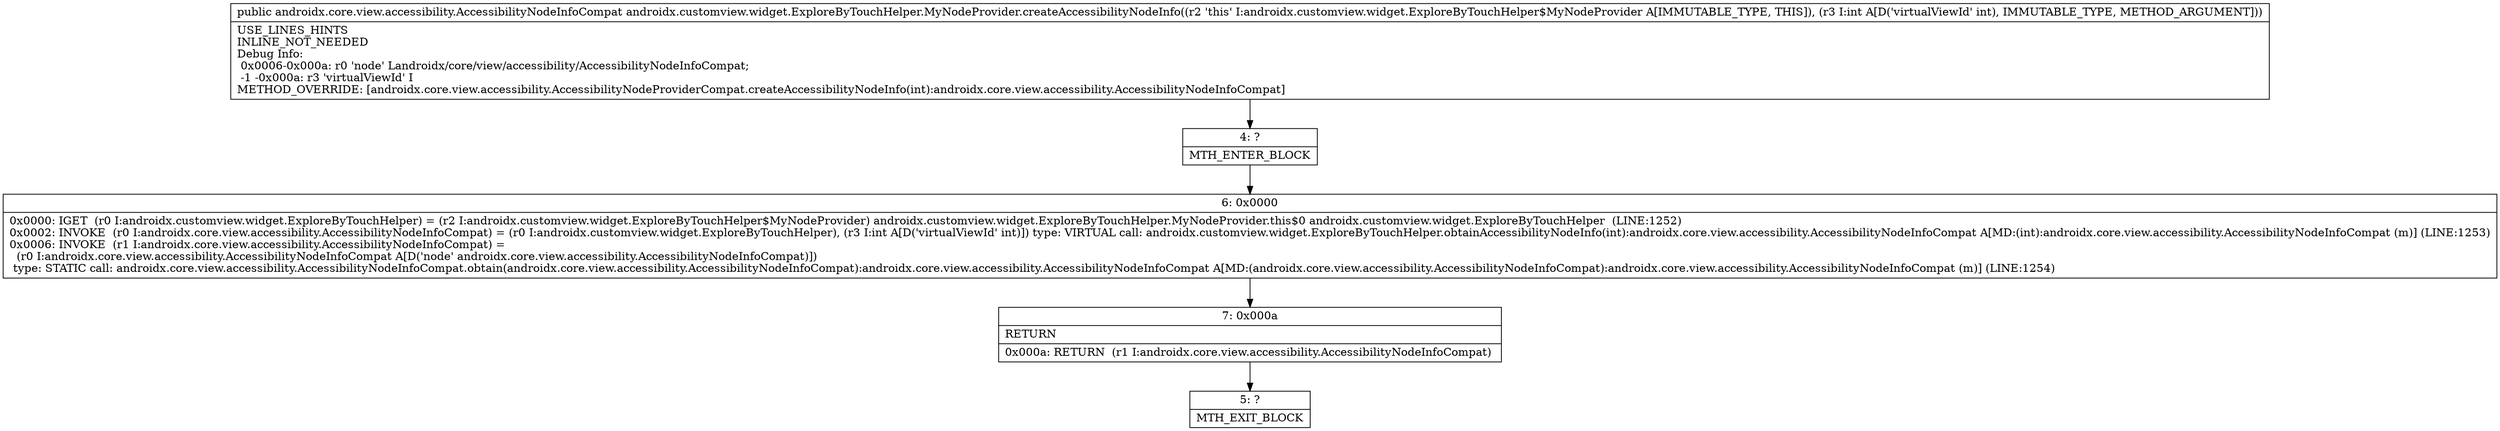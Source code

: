 digraph "CFG forandroidx.customview.widget.ExploreByTouchHelper.MyNodeProvider.createAccessibilityNodeInfo(I)Landroidx\/core\/view\/accessibility\/AccessibilityNodeInfoCompat;" {
Node_4 [shape=record,label="{4\:\ ?|MTH_ENTER_BLOCK\l}"];
Node_6 [shape=record,label="{6\:\ 0x0000|0x0000: IGET  (r0 I:androidx.customview.widget.ExploreByTouchHelper) = (r2 I:androidx.customview.widget.ExploreByTouchHelper$MyNodeProvider) androidx.customview.widget.ExploreByTouchHelper.MyNodeProvider.this$0 androidx.customview.widget.ExploreByTouchHelper  (LINE:1252)\l0x0002: INVOKE  (r0 I:androidx.core.view.accessibility.AccessibilityNodeInfoCompat) = (r0 I:androidx.customview.widget.ExploreByTouchHelper), (r3 I:int A[D('virtualViewId' int)]) type: VIRTUAL call: androidx.customview.widget.ExploreByTouchHelper.obtainAccessibilityNodeInfo(int):androidx.core.view.accessibility.AccessibilityNodeInfoCompat A[MD:(int):androidx.core.view.accessibility.AccessibilityNodeInfoCompat (m)] (LINE:1253)\l0x0006: INVOKE  (r1 I:androidx.core.view.accessibility.AccessibilityNodeInfoCompat) = \l  (r0 I:androidx.core.view.accessibility.AccessibilityNodeInfoCompat A[D('node' androidx.core.view.accessibility.AccessibilityNodeInfoCompat)])\l type: STATIC call: androidx.core.view.accessibility.AccessibilityNodeInfoCompat.obtain(androidx.core.view.accessibility.AccessibilityNodeInfoCompat):androidx.core.view.accessibility.AccessibilityNodeInfoCompat A[MD:(androidx.core.view.accessibility.AccessibilityNodeInfoCompat):androidx.core.view.accessibility.AccessibilityNodeInfoCompat (m)] (LINE:1254)\l}"];
Node_7 [shape=record,label="{7\:\ 0x000a|RETURN\l|0x000a: RETURN  (r1 I:androidx.core.view.accessibility.AccessibilityNodeInfoCompat) \l}"];
Node_5 [shape=record,label="{5\:\ ?|MTH_EXIT_BLOCK\l}"];
MethodNode[shape=record,label="{public androidx.core.view.accessibility.AccessibilityNodeInfoCompat androidx.customview.widget.ExploreByTouchHelper.MyNodeProvider.createAccessibilityNodeInfo((r2 'this' I:androidx.customview.widget.ExploreByTouchHelper$MyNodeProvider A[IMMUTABLE_TYPE, THIS]), (r3 I:int A[D('virtualViewId' int), IMMUTABLE_TYPE, METHOD_ARGUMENT]))  | USE_LINES_HINTS\lINLINE_NOT_NEEDED\lDebug Info:\l  0x0006\-0x000a: r0 'node' Landroidx\/core\/view\/accessibility\/AccessibilityNodeInfoCompat;\l  \-1 \-0x000a: r3 'virtualViewId' I\lMETHOD_OVERRIDE: [androidx.core.view.accessibility.AccessibilityNodeProviderCompat.createAccessibilityNodeInfo(int):androidx.core.view.accessibility.AccessibilityNodeInfoCompat]\l}"];
MethodNode -> Node_4;Node_4 -> Node_6;
Node_6 -> Node_7;
Node_7 -> Node_5;
}

